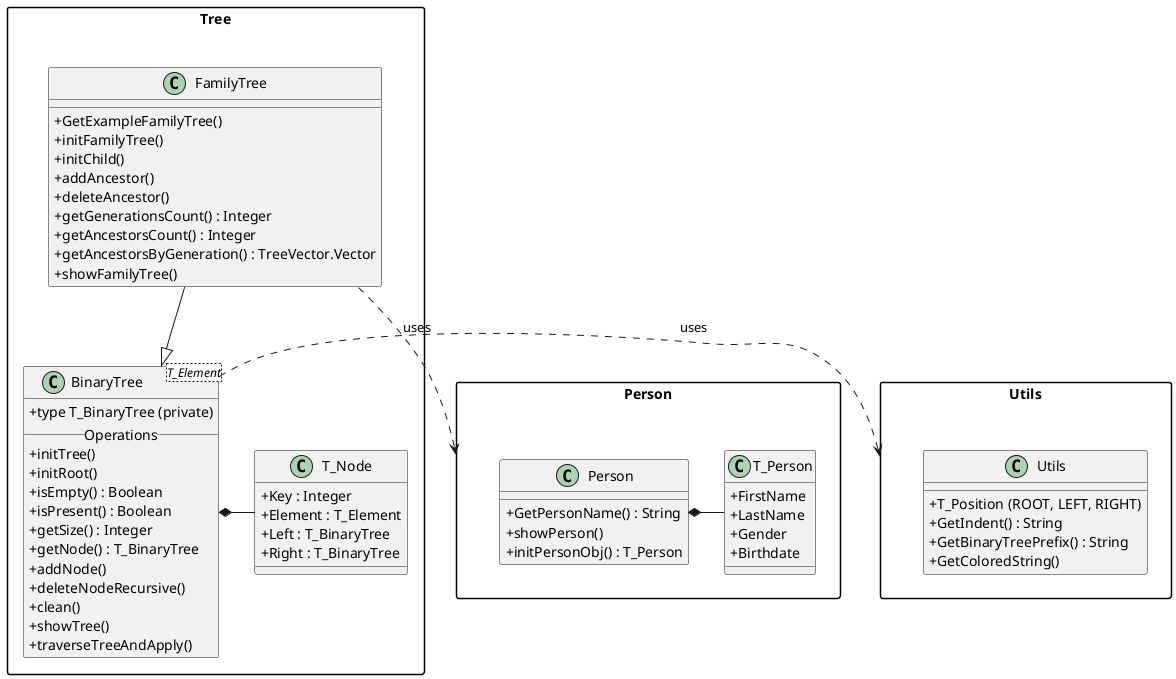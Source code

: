 @startuml
skinparam packageStyle rectangle
skinparam classAttributeIconSize 0

package Tree {
  class "BinaryTree<T_Element>" as BinaryTree {
    +type T_BinaryTree (private)
    __Operations__
    +initTree()
    +initRoot()
    +isEmpty() : Boolean
    +isPresent() : Boolean
    +getSize() : Integer
    +getNode() : T_BinaryTree
    +addNode()
    +deleteNodeRecursive()
    +clean()
    +showTree()
    +traverseTreeAndApply()
  }

  class FamilyTree {
    +GetExampleFamilyTree()
    +initFamilyTree()
    +initChild()
    +addAncestor()
    +deleteAncestor()
    +getGenerationsCount() : Integer
    +getAncestorsCount() : Integer
    +getAncestorsByGeneration() : TreeVector.Vector
    +showFamilyTree()
  }
  
  class T_Node {
    +Key : Integer
    +Element : T_Element
    +Left : T_BinaryTree
    +Right : T_BinaryTree
  }
  
  BinaryTree *-right- T_Node
}

package Person {
  class Person {
    +GetPersonName() : String
    +showPerson()
    +initPersonObj() : T_Person
  }
  
  class T_Person {
    +FirstName
    +LastName
    +Gender
    +Birthdate
  }
  
  Person *-right- T_Person
}

package Utils {
  class Utils {
    +T_Position (ROOT, LEFT, RIGHT)
    +GetIndent() : String
    +GetBinaryTreePrefix() : String
    +GetColoredString()
  }
}


BinaryTree .right.> Utils : uses
FamilyTree ..> Person : uses
FamilyTree --|> BinaryTree
@enduml